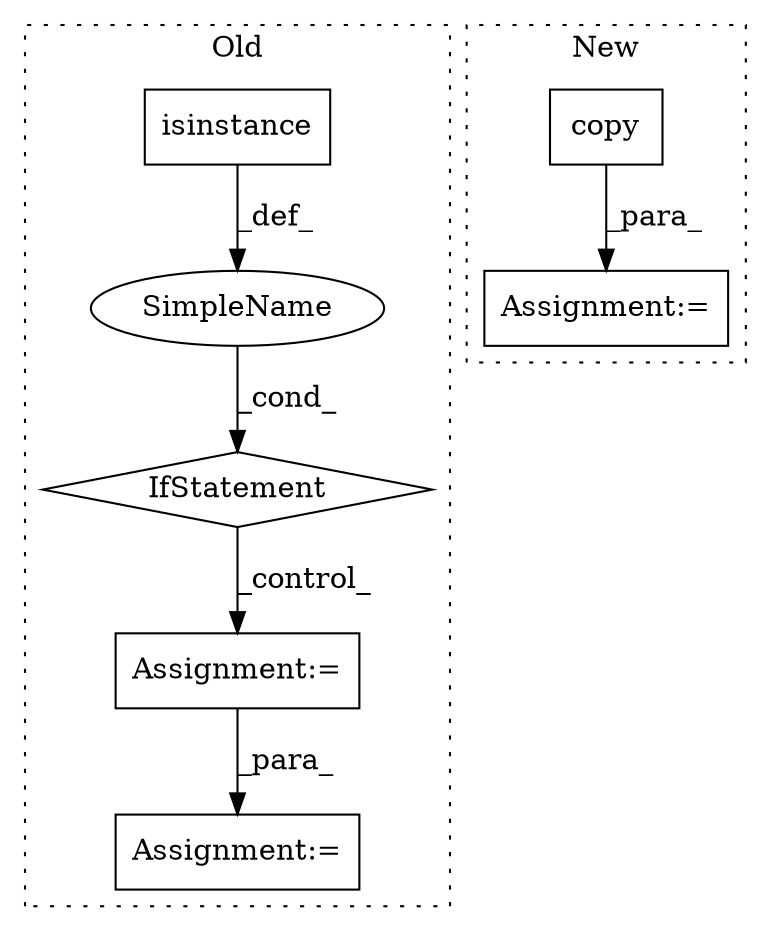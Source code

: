 digraph G {
subgraph cluster0 {
1 [label="isinstance" a="32" s="9156,9187" l="11,1" shape="box"];
3 [label="IfStatement" a="25" s="9152,9188" l="4,2" shape="diamond"];
4 [label="Assignment:=" a="7" s="9206" l="1" shape="box"];
5 [label="SimpleName" a="42" s="" l="" shape="ellipse"];
6 [label="Assignment:=" a="7" s="9376" l="1" shape="box"];
label = "Old";
style="dotted";
}
subgraph cluster1 {
2 [label="copy" a="32" s="8457" l="6" shape="box"];
7 [label="Assignment:=" a="7" s="8546" l="1" shape="box"];
label = "New";
style="dotted";
}
1 -> 5 [label="_def_"];
2 -> 7 [label="_para_"];
3 -> 4 [label="_control_"];
4 -> 6 [label="_para_"];
5 -> 3 [label="_cond_"];
}